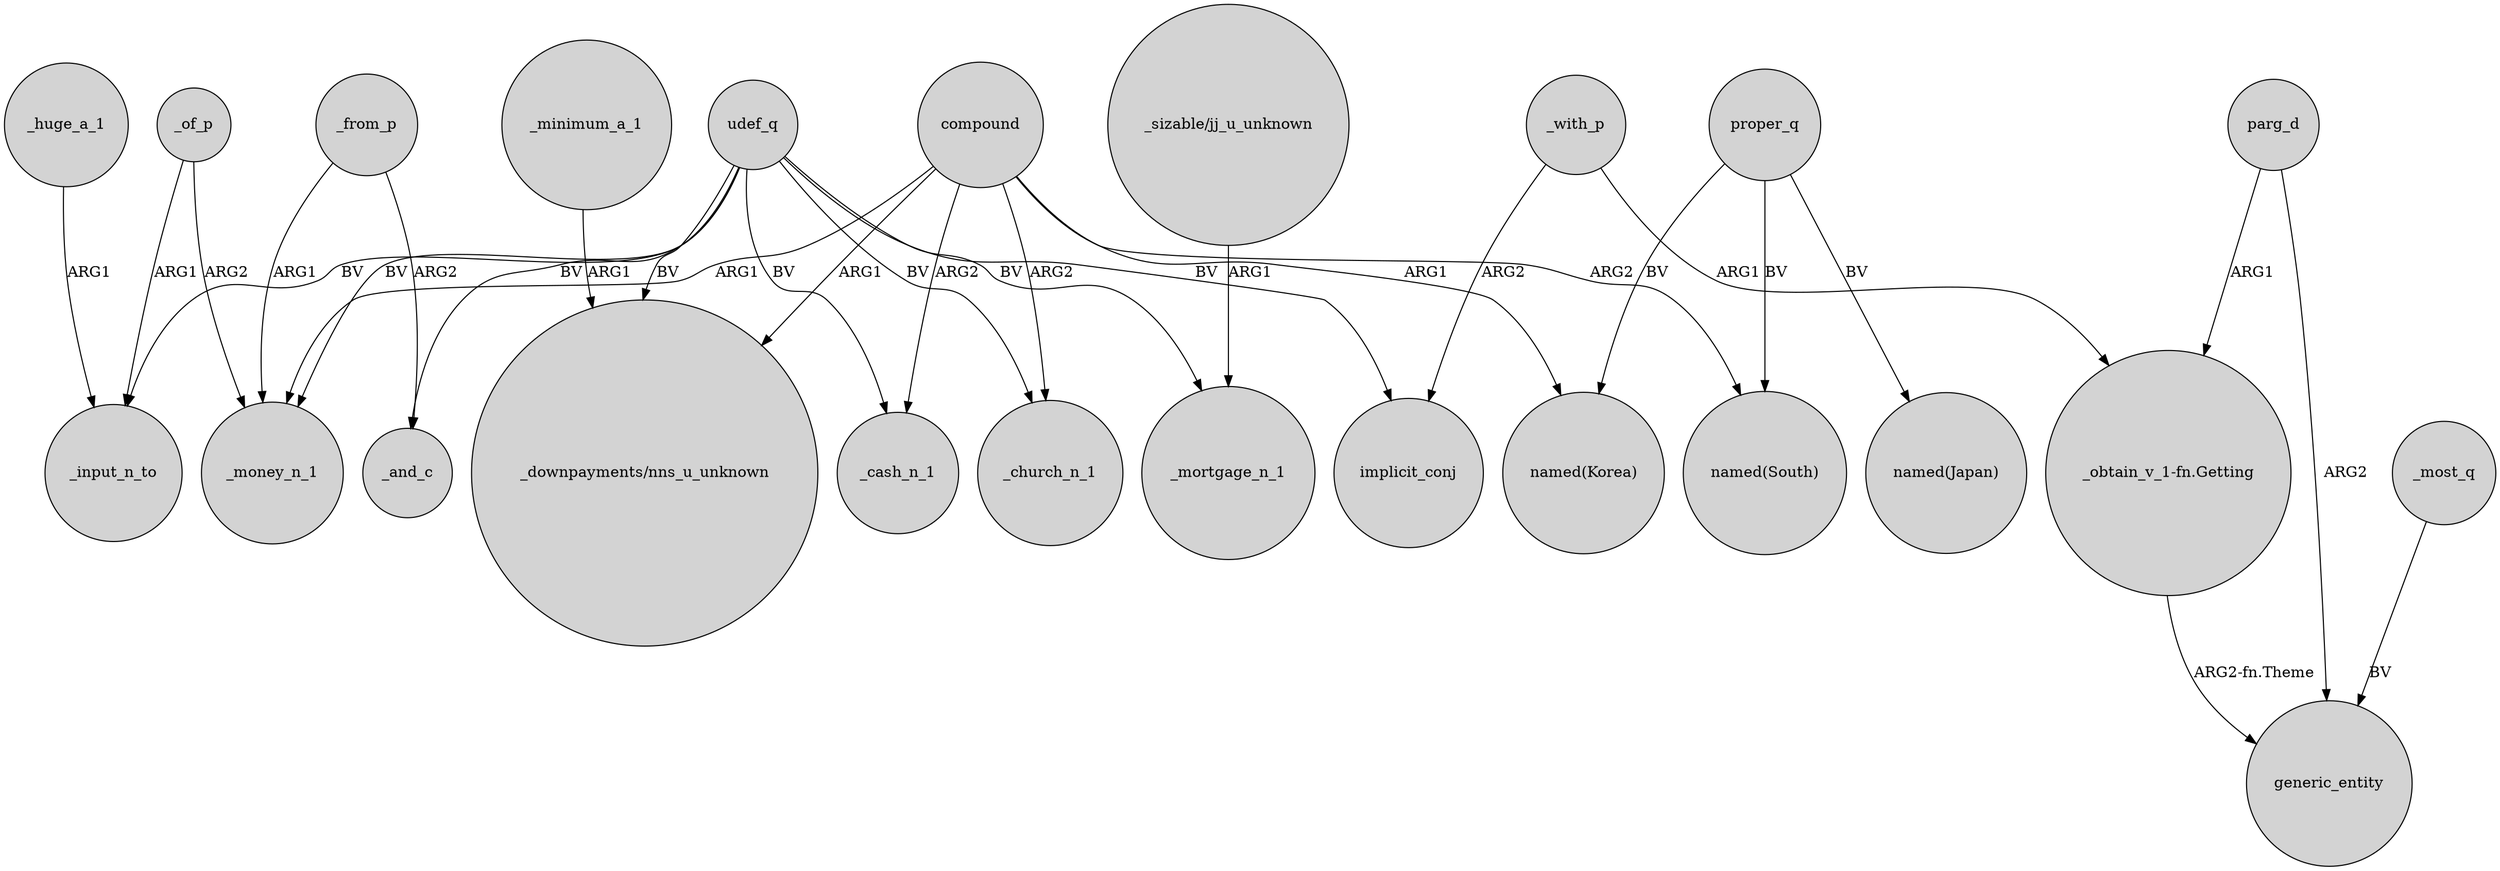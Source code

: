 digraph {
	node [shape=circle style=filled]
	udef_q -> "_downpayments/nns_u_unknown" [label=BV]
	udef_q -> _input_n_to [label=BV]
	_with_p -> "_obtain_v_1-fn.Getting" [label=ARG1]
	parg_d -> "_obtain_v_1-fn.Getting" [label=ARG1]
	udef_q -> _money_n_1 [label=BV]
	compound -> "named(South)" [label=ARG2]
	udef_q -> _mortgage_n_1 [label=BV]
	compound -> _church_n_1 [label=ARG2]
	_of_p -> _input_n_to [label=ARG1]
	udef_q -> _cash_n_1 [label=BV]
	parg_d -> generic_entity [label=ARG2]
	_minimum_a_1 -> "_downpayments/nns_u_unknown" [label=ARG1]
	compound -> "named(Korea)" [label=ARG1]
	"_sizable/jj_u_unknown" -> _mortgage_n_1 [label=ARG1]
	udef_q -> implicit_conj [label=BV]
	proper_q -> "named(Japan)" [label=BV]
	compound -> "_downpayments/nns_u_unknown" [label=ARG1]
	compound -> _money_n_1 [label=ARG1]
	proper_q -> "named(Korea)" [label=BV]
	_from_p -> _money_n_1 [label=ARG1]
	_with_p -> implicit_conj [label=ARG2]
	_of_p -> _money_n_1 [label=ARG2]
	"_obtain_v_1-fn.Getting" -> generic_entity [label="ARG2-fn.Theme"]
	udef_q -> _church_n_1 [label=BV]
	compound -> _cash_n_1 [label=ARG2]
	_from_p -> _and_c [label=ARG2]
	udef_q -> _and_c [label=BV]
	proper_q -> "named(South)" [label=BV]
	_huge_a_1 -> _input_n_to [label=ARG1]
	_most_q -> generic_entity [label=BV]
}
